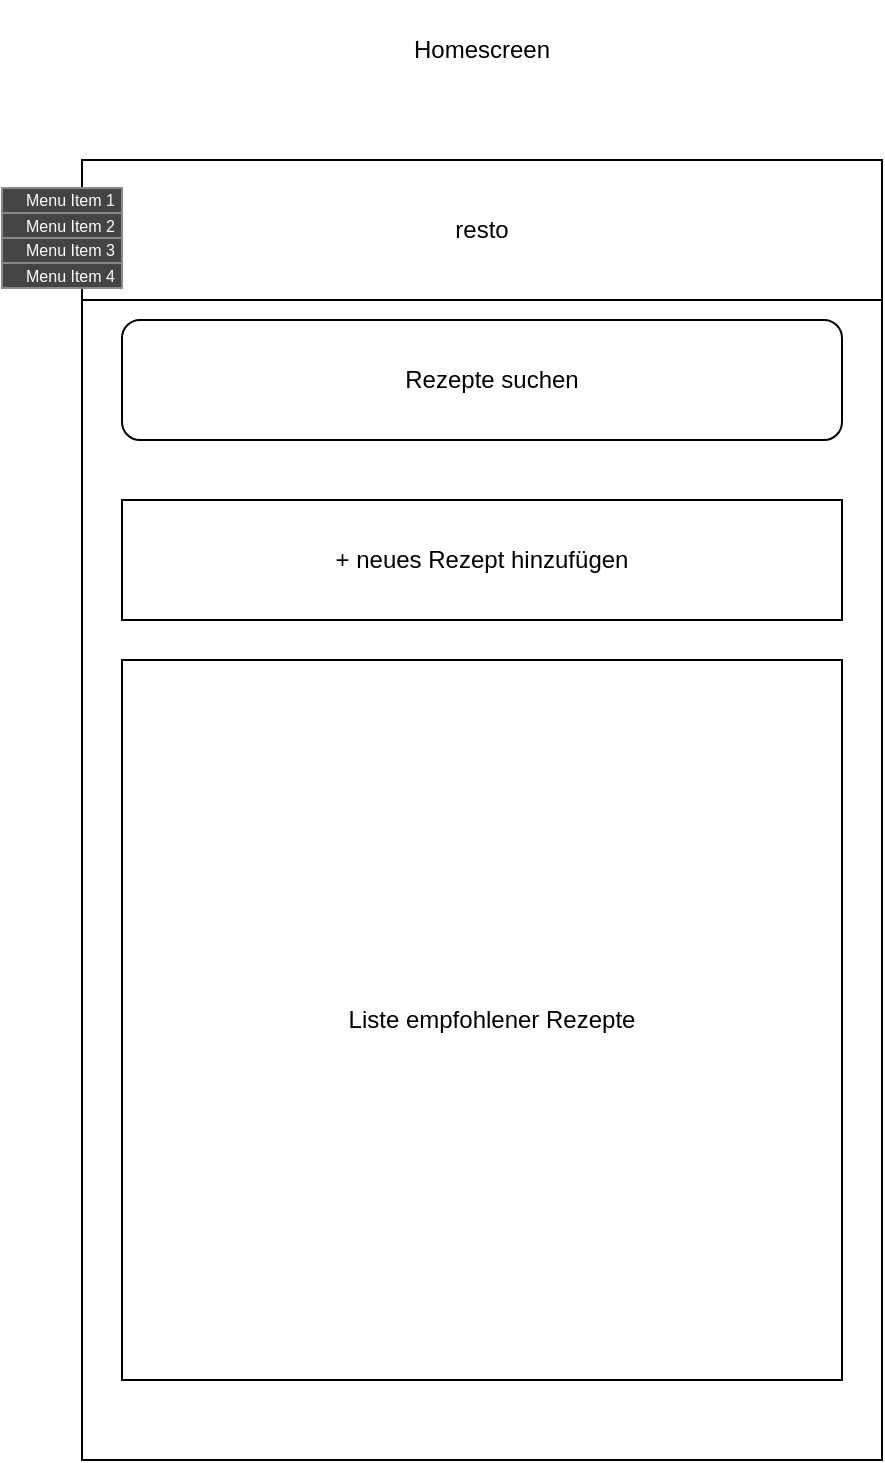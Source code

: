 <mxfile version="12.1.7" type="device" pages="1"><diagram id="4nTGw38NDqNv3HOP585h" name="Page-1"><mxGraphModel dx="1408" dy="814" grid="1" gridSize="10" guides="1" tooltips="1" connect="1" arrows="1" fold="1" page="1" pageScale="1" pageWidth="827" pageHeight="1169" math="0" shadow="0"><root><mxCell id="0"/><mxCell id="1" parent="0"/><mxCell id="x6XSfO2u-dxrTVJVILZM-1" value="" style="rounded=0;whiteSpace=wrap;html=1;" vertex="1" parent="1"><mxGeometry x="233" y="100" width="400" height="650" as="geometry"/></mxCell><mxCell id="x6XSfO2u-dxrTVJVILZM-2" value="" style="rounded=1;whiteSpace=wrap;html=1;" vertex="1" parent="1"><mxGeometry x="253" y="180" width="360" height="60" as="geometry"/></mxCell><mxCell id="x6XSfO2u-dxrTVJVILZM-3" value="Rezepte suchen" style="text;html=1;strokeColor=none;fillColor=none;align=center;verticalAlign=middle;whiteSpace=wrap;rounded=0;" vertex="1" parent="1"><mxGeometry x="283" y="180" width="310" height="60" as="geometry"/></mxCell><mxCell id="x6XSfO2u-dxrTVJVILZM-4" value="resto" style="rounded=0;whiteSpace=wrap;html=1;" vertex="1" parent="1"><mxGeometry x="233" y="100" width="400" height="70" as="geometry"/></mxCell><mxCell id="x6XSfO2u-dxrTVJVILZM-5" value="" style="strokeWidth=1;html=1;shadow=0;dashed=0;shape=mxgraph.android.rrect;rSize=0;strokeColor=#888888;fillColor=#444444;" vertex="1" parent="1"><mxGeometry x="193" y="114" width="60" height="50" as="geometry"/></mxCell><mxCell id="x6XSfO2u-dxrTVJVILZM-6" value="Menu Item 1" style="strokeColor=inherit;fillColor=inherit;gradientColor=inherit;strokeWidth=1;html=1;shadow=0;dashed=0;shape=mxgraph.android.rrect;rSize=0;align=left;spacingLeft=10;fontSize=8;fontColor=#ffffff;" vertex="1" parent="x6XSfO2u-dxrTVJVILZM-5"><mxGeometry width="60.0" height="12.5" as="geometry"/></mxCell><mxCell id="x6XSfO2u-dxrTVJVILZM-7" value="Menu Item 2" style="strokeColor=inherit;fillColor=inherit;gradientColor=inherit;strokeWidth=1;html=1;shadow=0;dashed=0;shape=mxgraph.android.rrect;rSize=0;align=left;spacingLeft=10;fontSize=8;fontColor=#ffffff;" vertex="1" parent="x6XSfO2u-dxrTVJVILZM-5"><mxGeometry y="12.5" width="60.0" height="12.5" as="geometry"/></mxCell><mxCell id="x6XSfO2u-dxrTVJVILZM-8" value="Menu Item 3" style="strokeColor=inherit;fillColor=inherit;gradientColor=inherit;strokeWidth=1;html=1;shadow=0;dashed=0;shape=mxgraph.android.rrect;rSize=0;align=left;spacingLeft=10;fontSize=8;fontColor=#ffffff;" vertex="1" parent="x6XSfO2u-dxrTVJVILZM-5"><mxGeometry y="25" width="60.0" height="12.5" as="geometry"/></mxCell><mxCell id="x6XSfO2u-dxrTVJVILZM-9" value="Menu Item 4" style="strokeColor=inherit;fillColor=inherit;gradientColor=inherit;strokeWidth=1;html=1;shadow=0;dashed=0;shape=mxgraph.android.rrect;rSize=0;align=left;spacingLeft=10;fontSize=8;fontColor=#ffffff;" vertex="1" parent="x6XSfO2u-dxrTVJVILZM-5"><mxGeometry y="37.5" width="60.0" height="12.5" as="geometry"/></mxCell><mxCell id="x6XSfO2u-dxrTVJVILZM-10" value="" style="rounded=0;whiteSpace=wrap;html=1;" vertex="1" parent="1"><mxGeometry x="253" y="270" width="360" height="60" as="geometry"/></mxCell><mxCell id="x6XSfO2u-dxrTVJVILZM-11" value="+ neues Rezept hinzufügen" style="text;html=1;strokeColor=none;fillColor=none;align=center;verticalAlign=middle;whiteSpace=wrap;rounded=0;" vertex="1" parent="1"><mxGeometry x="313" y="290" width="240" height="20" as="geometry"/></mxCell><mxCell id="x6XSfO2u-dxrTVJVILZM-12" value="" style="whiteSpace=wrap;html=1;aspect=fixed;" vertex="1" parent="1"><mxGeometry x="253" y="350" width="360" height="360" as="geometry"/></mxCell><mxCell id="x6XSfO2u-dxrTVJVILZM-13" value="Liste empfohlener Rezepte" style="text;html=1;strokeColor=none;fillColor=none;align=center;verticalAlign=middle;whiteSpace=wrap;rounded=0;" vertex="1" parent="1"><mxGeometry x="293" y="380" width="290" height="300" as="geometry"/></mxCell><mxCell id="x6XSfO2u-dxrTVJVILZM-14" value="Homescreen" style="text;html=1;strokeColor=none;fillColor=none;align=center;verticalAlign=middle;whiteSpace=wrap;rounded=0;" vertex="1" parent="1"><mxGeometry x="288" y="20" width="290" height="50" as="geometry"/></mxCell></root></mxGraphModel></diagram></mxfile>